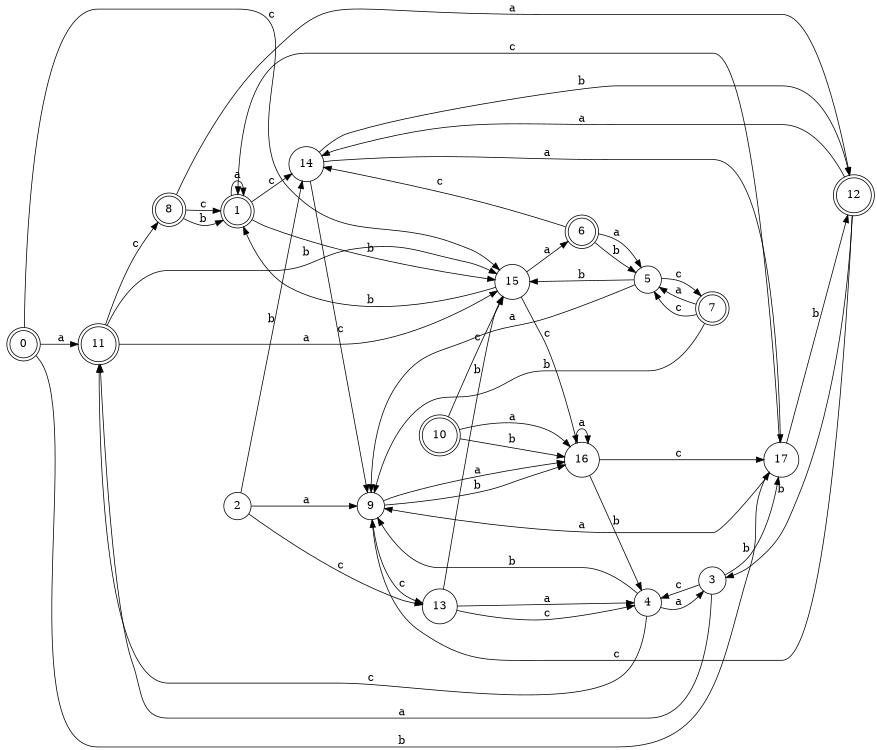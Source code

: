 digraph n15_9 {
__start0 [label="" shape="none"];

rankdir=LR;
size="8,5";

s0 [style="rounded,filled", color="black", fillcolor="white" shape="doublecircle", label="0"];
s1 [style="rounded,filled", color="black", fillcolor="white" shape="doublecircle", label="1"];
s2 [style="filled", color="black", fillcolor="white" shape="circle", label="2"];
s3 [style="filled", color="black", fillcolor="white" shape="circle", label="3"];
s4 [style="filled", color="black", fillcolor="white" shape="circle", label="4"];
s5 [style="filled", color="black", fillcolor="white" shape="circle", label="5"];
s6 [style="rounded,filled", color="black", fillcolor="white" shape="doublecircle", label="6"];
s7 [style="rounded,filled", color="black", fillcolor="white" shape="doublecircle", label="7"];
s8 [style="rounded,filled", color="black", fillcolor="white" shape="doublecircle", label="8"];
s9 [style="filled", color="black", fillcolor="white" shape="circle", label="9"];
s10 [style="rounded,filled", color="black", fillcolor="white" shape="doublecircle", label="10"];
s11 [style="rounded,filled", color="black", fillcolor="white" shape="doublecircle", label="11"];
s12 [style="rounded,filled", color="black", fillcolor="white" shape="doublecircle", label="12"];
s13 [style="filled", color="black", fillcolor="white" shape="circle", label="13"];
s14 [style="filled", color="black", fillcolor="white" shape="circle", label="14"];
s15 [style="filled", color="black", fillcolor="white" shape="circle", label="15"];
s16 [style="filled", color="black", fillcolor="white" shape="circle", label="16"];
s17 [style="filled", color="black", fillcolor="white" shape="circle", label="17"];
s0 -> s11 [label="a"];
s0 -> s17 [label="b"];
s0 -> s15 [label="c"];
s1 -> s1 [label="a"];
s1 -> s15 [label="b"];
s1 -> s14 [label="c"];
s2 -> s9 [label="a"];
s2 -> s14 [label="b"];
s2 -> s13 [label="c"];
s3 -> s11 [label="a"];
s3 -> s17 [label="b"];
s3 -> s4 [label="c"];
s4 -> s3 [label="a"];
s4 -> s9 [label="b"];
s4 -> s11 [label="c"];
s5 -> s9 [label="a"];
s5 -> s15 [label="b"];
s5 -> s7 [label="c"];
s6 -> s5 [label="a"];
s6 -> s5 [label="b"];
s6 -> s14 [label="c"];
s7 -> s5 [label="a"];
s7 -> s9 [label="b"];
s7 -> s5 [label="c"];
s8 -> s12 [label="a"];
s8 -> s1 [label="b"];
s8 -> s1 [label="c"];
s9 -> s16 [label="a"];
s9 -> s16 [label="b"];
s9 -> s13 [label="c"];
s10 -> s16 [label="a"];
s10 -> s16 [label="b"];
s10 -> s15 [label="c"];
s11 -> s15 [label="a"];
s11 -> s15 [label="b"];
s11 -> s8 [label="c"];
s12 -> s14 [label="a"];
s12 -> s3 [label="b"];
s12 -> s9 [label="c"];
s13 -> s4 [label="a"];
s13 -> s15 [label="b"];
s13 -> s4 [label="c"];
s14 -> s17 [label="a"];
s14 -> s12 [label="b"];
s14 -> s9 [label="c"];
s15 -> s6 [label="a"];
s15 -> s1 [label="b"];
s15 -> s16 [label="c"];
s16 -> s16 [label="a"];
s16 -> s4 [label="b"];
s16 -> s17 [label="c"];
s17 -> s9 [label="a"];
s17 -> s12 [label="b"];
s17 -> s1 [label="c"];

}